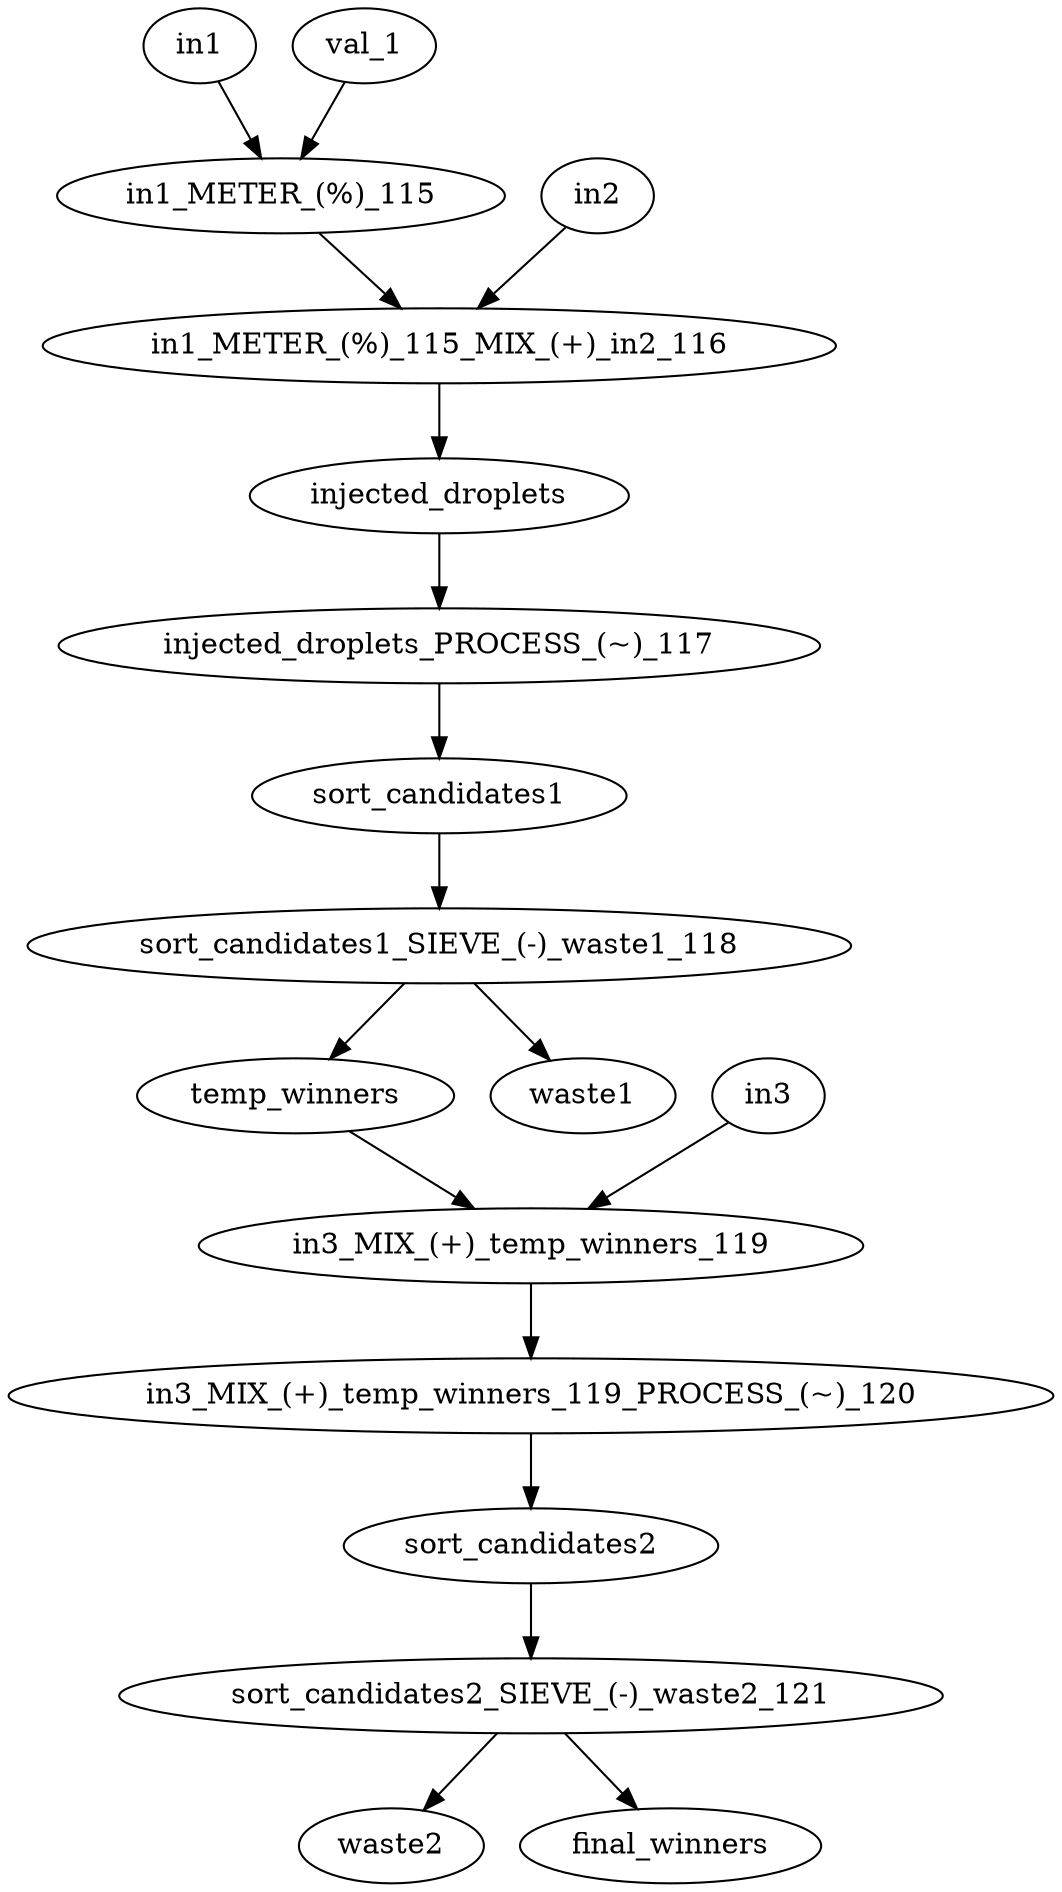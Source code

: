 strict digraph "" {
	in1 -> "in1_METER_(%)_115";
	in2 -> "in1_METER_(%)_115_MIX_(+)_in2_116";
	in3 -> "in3_MIX_(+)_temp_winners_119";
	injected_droplets -> "injected_droplets_PROCESS_(~)_117";
	"in1_METER_(%)_115" -> "in1_METER_(%)_115_MIX_(+)_in2_116";
	val_1 -> "in1_METER_(%)_115";
	"in1_METER_(%)_115_MIX_(+)_in2_116" -> injected_droplets;
	sort_candidates1 -> "sort_candidates1_SIEVE_(-)_waste1_118";
	sort_candidates2 -> "sort_candidates2_SIEVE_(-)_waste2_121";
	temp_winners -> "in3_MIX_(+)_temp_winners_119";
	"injected_droplets_PROCESS_(~)_117" -> sort_candidates1;
	"sort_candidates1_SIEVE_(-)_waste1_118" -> waste1;
	"sort_candidates1_SIEVE_(-)_waste1_118" -> temp_winners;
	"in3_MIX_(+)_temp_winners_119" -> "in3_MIX_(+)_temp_winners_119_PROCESS_(~)_120";
	"in3_MIX_(+)_temp_winners_119_PROCESS_(~)_120" -> sort_candidates2;
	"sort_candidates2_SIEVE_(-)_waste2_121" -> waste2;
	"sort_candidates2_SIEVE_(-)_waste2_121" -> final_winners;
}

